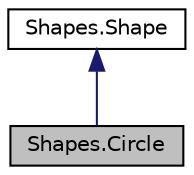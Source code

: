 digraph "Shapes.Circle"
{
 // LATEX_PDF_SIZE
  edge [fontname="Helvetica",fontsize="10",labelfontname="Helvetica",labelfontsize="10"];
  node [fontname="Helvetica",fontsize="10",shape=record];
  Node1 [label="Shapes.Circle",height=0.2,width=0.4,color="black", fillcolor="grey75", style="filled", fontcolor="black",tooltip="Représente un cercle défini par un centre et un rayon."];
  Node2 -> Node1 [dir="back",color="midnightblue",fontsize="10",style="solid",fontname="Helvetica"];
  Node2 [label="Shapes.Shape",height=0.2,width=0.4,color="black", fillcolor="white", style="filled",URL="$classShapes_1_1Shape.html",tooltip="Classe abstraite représentant une forme géométrique."];
}
